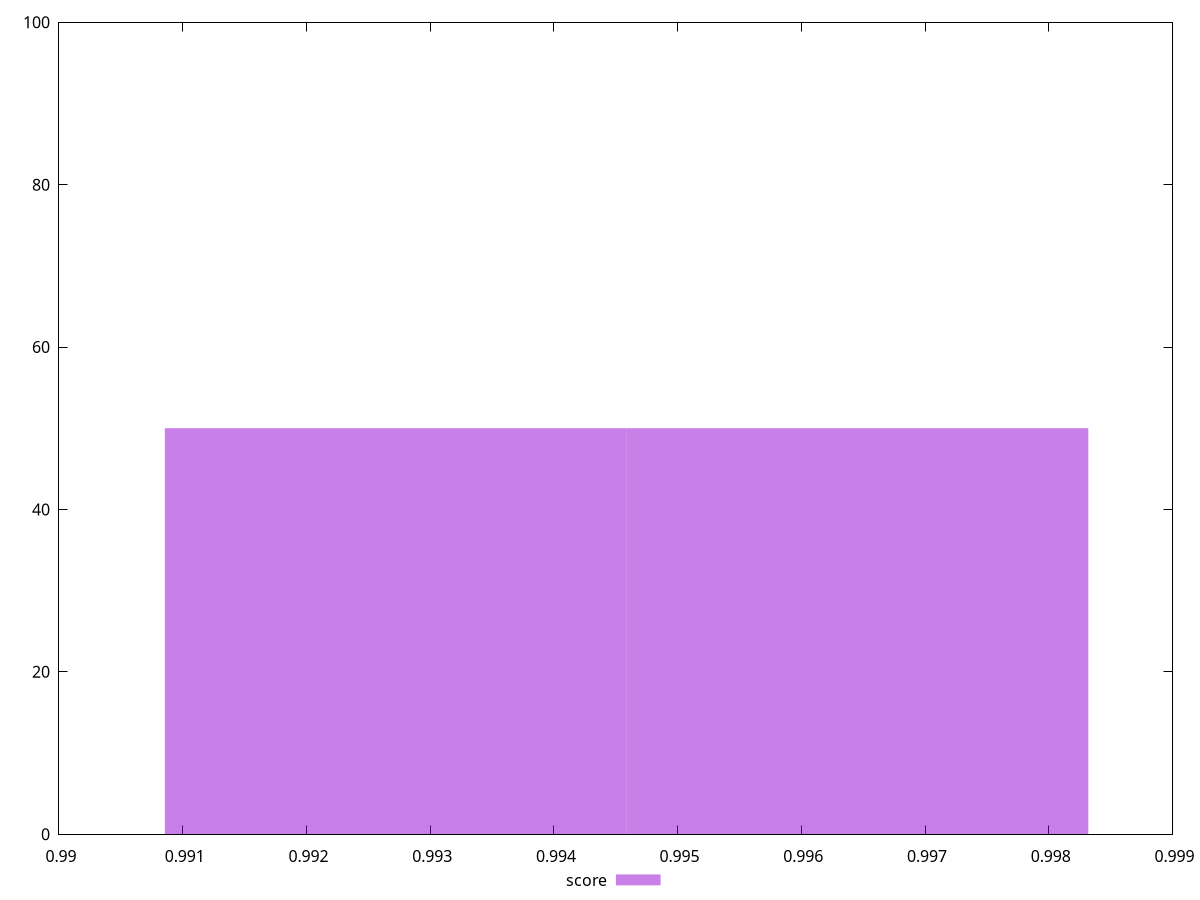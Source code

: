 reset
set terminal svg size 640, 490 enhanced background rgb 'white'
set output "report_00007_2020-12-11T15:55:29.892Z/first-cpu-idle/samples/pages+cached+noexternal+noimg/score/histogram.svg"

$score <<EOF
0.9964535658174205 50
0.9927215299903889 50
EOF

set key outside below
set boxwidth 0.0037320358270315373
set yrange [0:100]
set style fill transparent solid 0.5 noborder

plot \
  $score title "score" with boxes, \


reset